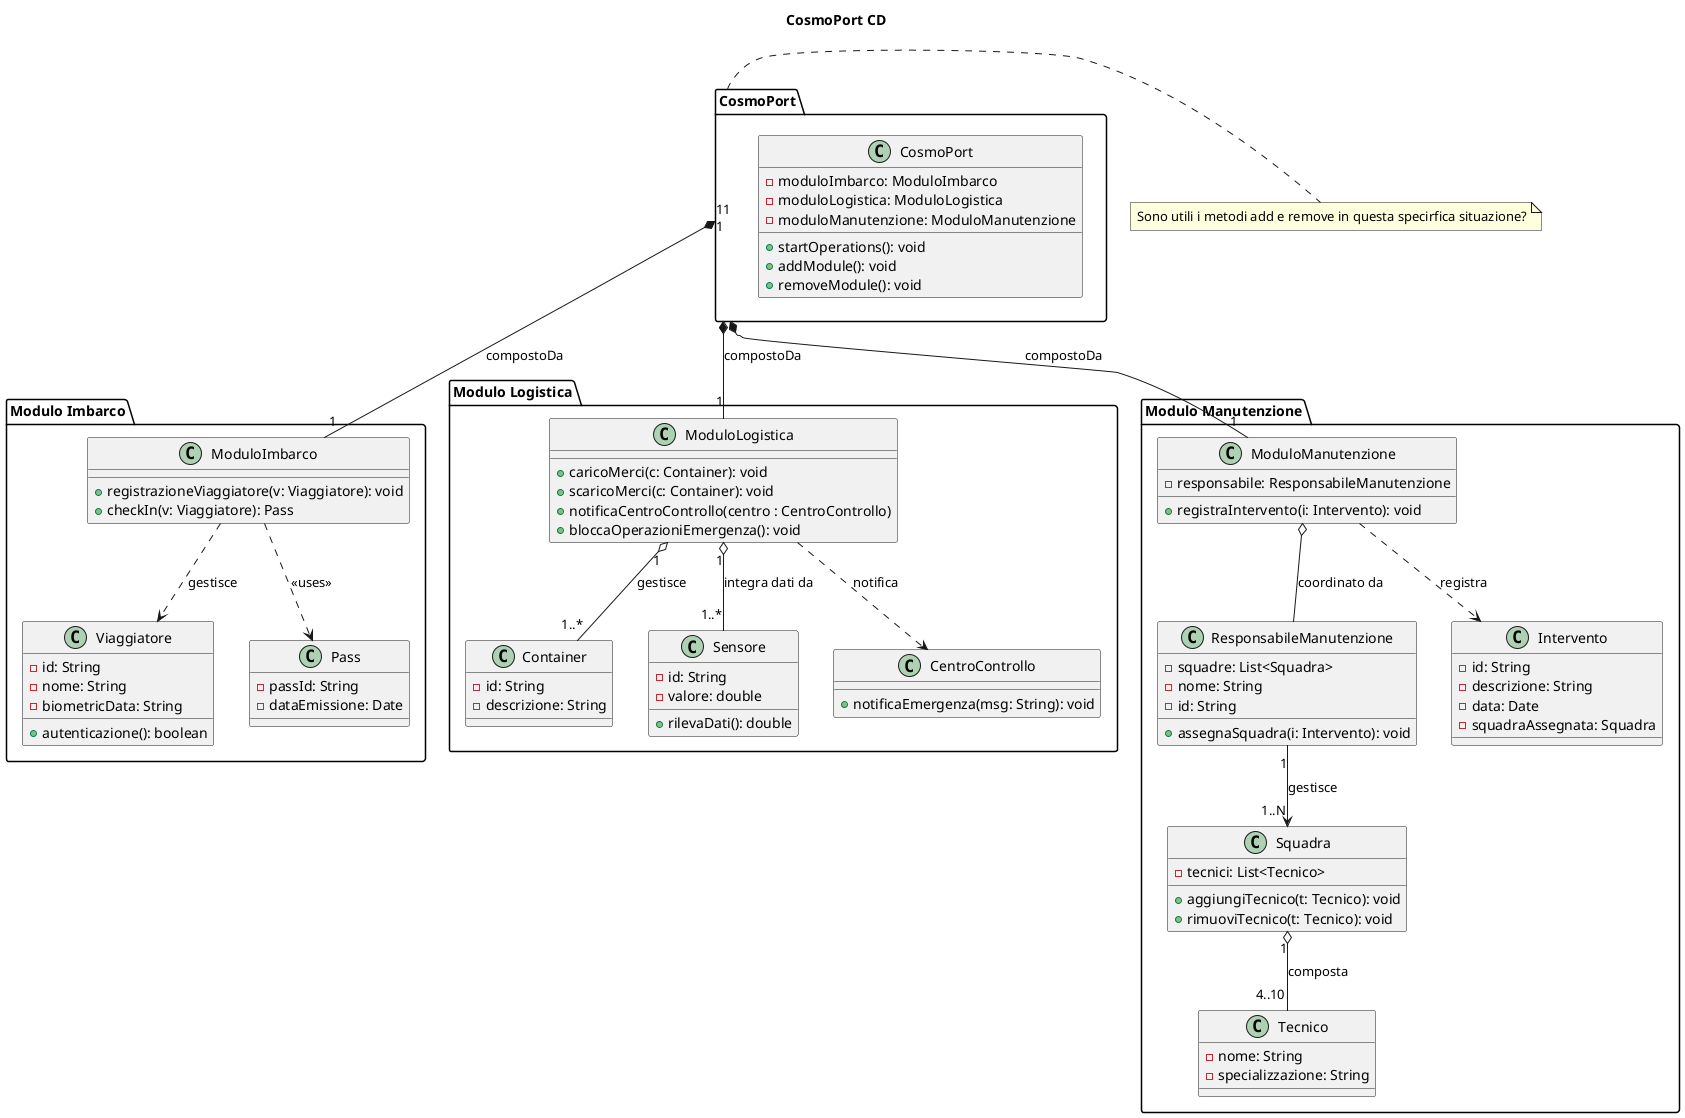 @startuml
title CosmoPort CD


' package principale
package "CosmoPort" {
   class CosmoPort {
       - moduloImbarco: ModuloImbarco
       - moduloLogistica: ModuloLogistica
       - moduloManutenzione: ModuloManutenzione
       + startOperations(): void
       + addModule(): void
       + removeModule(): void
   }
}

' Modulo(package) Imbarco
package "Modulo Imbarco" {
   class ModuloImbarco {
       + registrazioneViaggiatore(v: Viaggiatore): void
       + checkIn(v: Viaggiatore): Pass
   }
   class Viaggiatore {
       - id: String
       - nome: String
       - biometricData: String
       + autenticazione(): boolean
   }
   class Pass {
       - passId: String
       - dataEmissione: Date
   }
   ModuloImbarco ..> Viaggiatore : gestisce
   ModuloImbarco ..> Pass : <<uses>>
}

' Modulo Logistica
package "Modulo Logistica" {
   class ModuloLogistica {
       + caricoMerci(c: Container): void
       + scaricoMerci(c: Container): void
       + notificaCentroControllo(centro : CentroControllo)
       + bloccaOperazioniEmergenza(): void
   }
   class Container {
       - id: String
       - descrizione: String
   }
   class Sensore {
       - id: String
       - valore: double
       + rilevaDati(): double
   }
   class CentroControllo {
       + notificaEmergenza(msg: String): void
   }
   ModuloLogistica "1" o-- "1..*" Container : gestisce
   ModuloLogistica "1" o-- "1..*" Sensore : integra dati da
   ModuloLogistica ..> CentroControllo : notifica
}

' Modulo Manutenzione
package "Modulo Manutenzione" {
   class ModuloManutenzione {
       - responsabile: ResponsabileManutenzione
       + registraIntervento(i: Intervento): void
   }
   class ResponsabileManutenzione {
       - squadre: List<Squadra>
       - nome: String
       - id: String
       + assegnaSquadra(i: Intervento): void
   }
   class Tecnico {
       - nome: String
       - specializzazione: String
   }
   class Squadra {
       - tecnici: List<Tecnico>
       + aggiungiTecnico(t: Tecnico): void
       + rimuoviTecnico(t: Tecnico): void
   }
   class Intervento {
       - id: String
       - descrizione: String
       - data: Date
       -squadraAssegnata: Squadra
   }
   ModuloManutenzione o-- ResponsabileManutenzione : coordinato da
   ResponsabileManutenzione "1" --> "1..N" Squadra : gestisce
   Squadra "1" o-- "4..10" Tecnico : composta
   ModuloManutenzione ..> Intervento : registra
}

' Associazioni globali
CosmoPort "1" *-- "1" ModuloImbarco : compostoDa
CosmoPort "1" *-- "1" ModuloLogistica : compostoDa
CosmoPort "1" *-- "1" ModuloManutenzione : compostoDa

note right of CosmoPort : Sono utili i metodi add e remove in questa specirfica situazione?

@enduml
